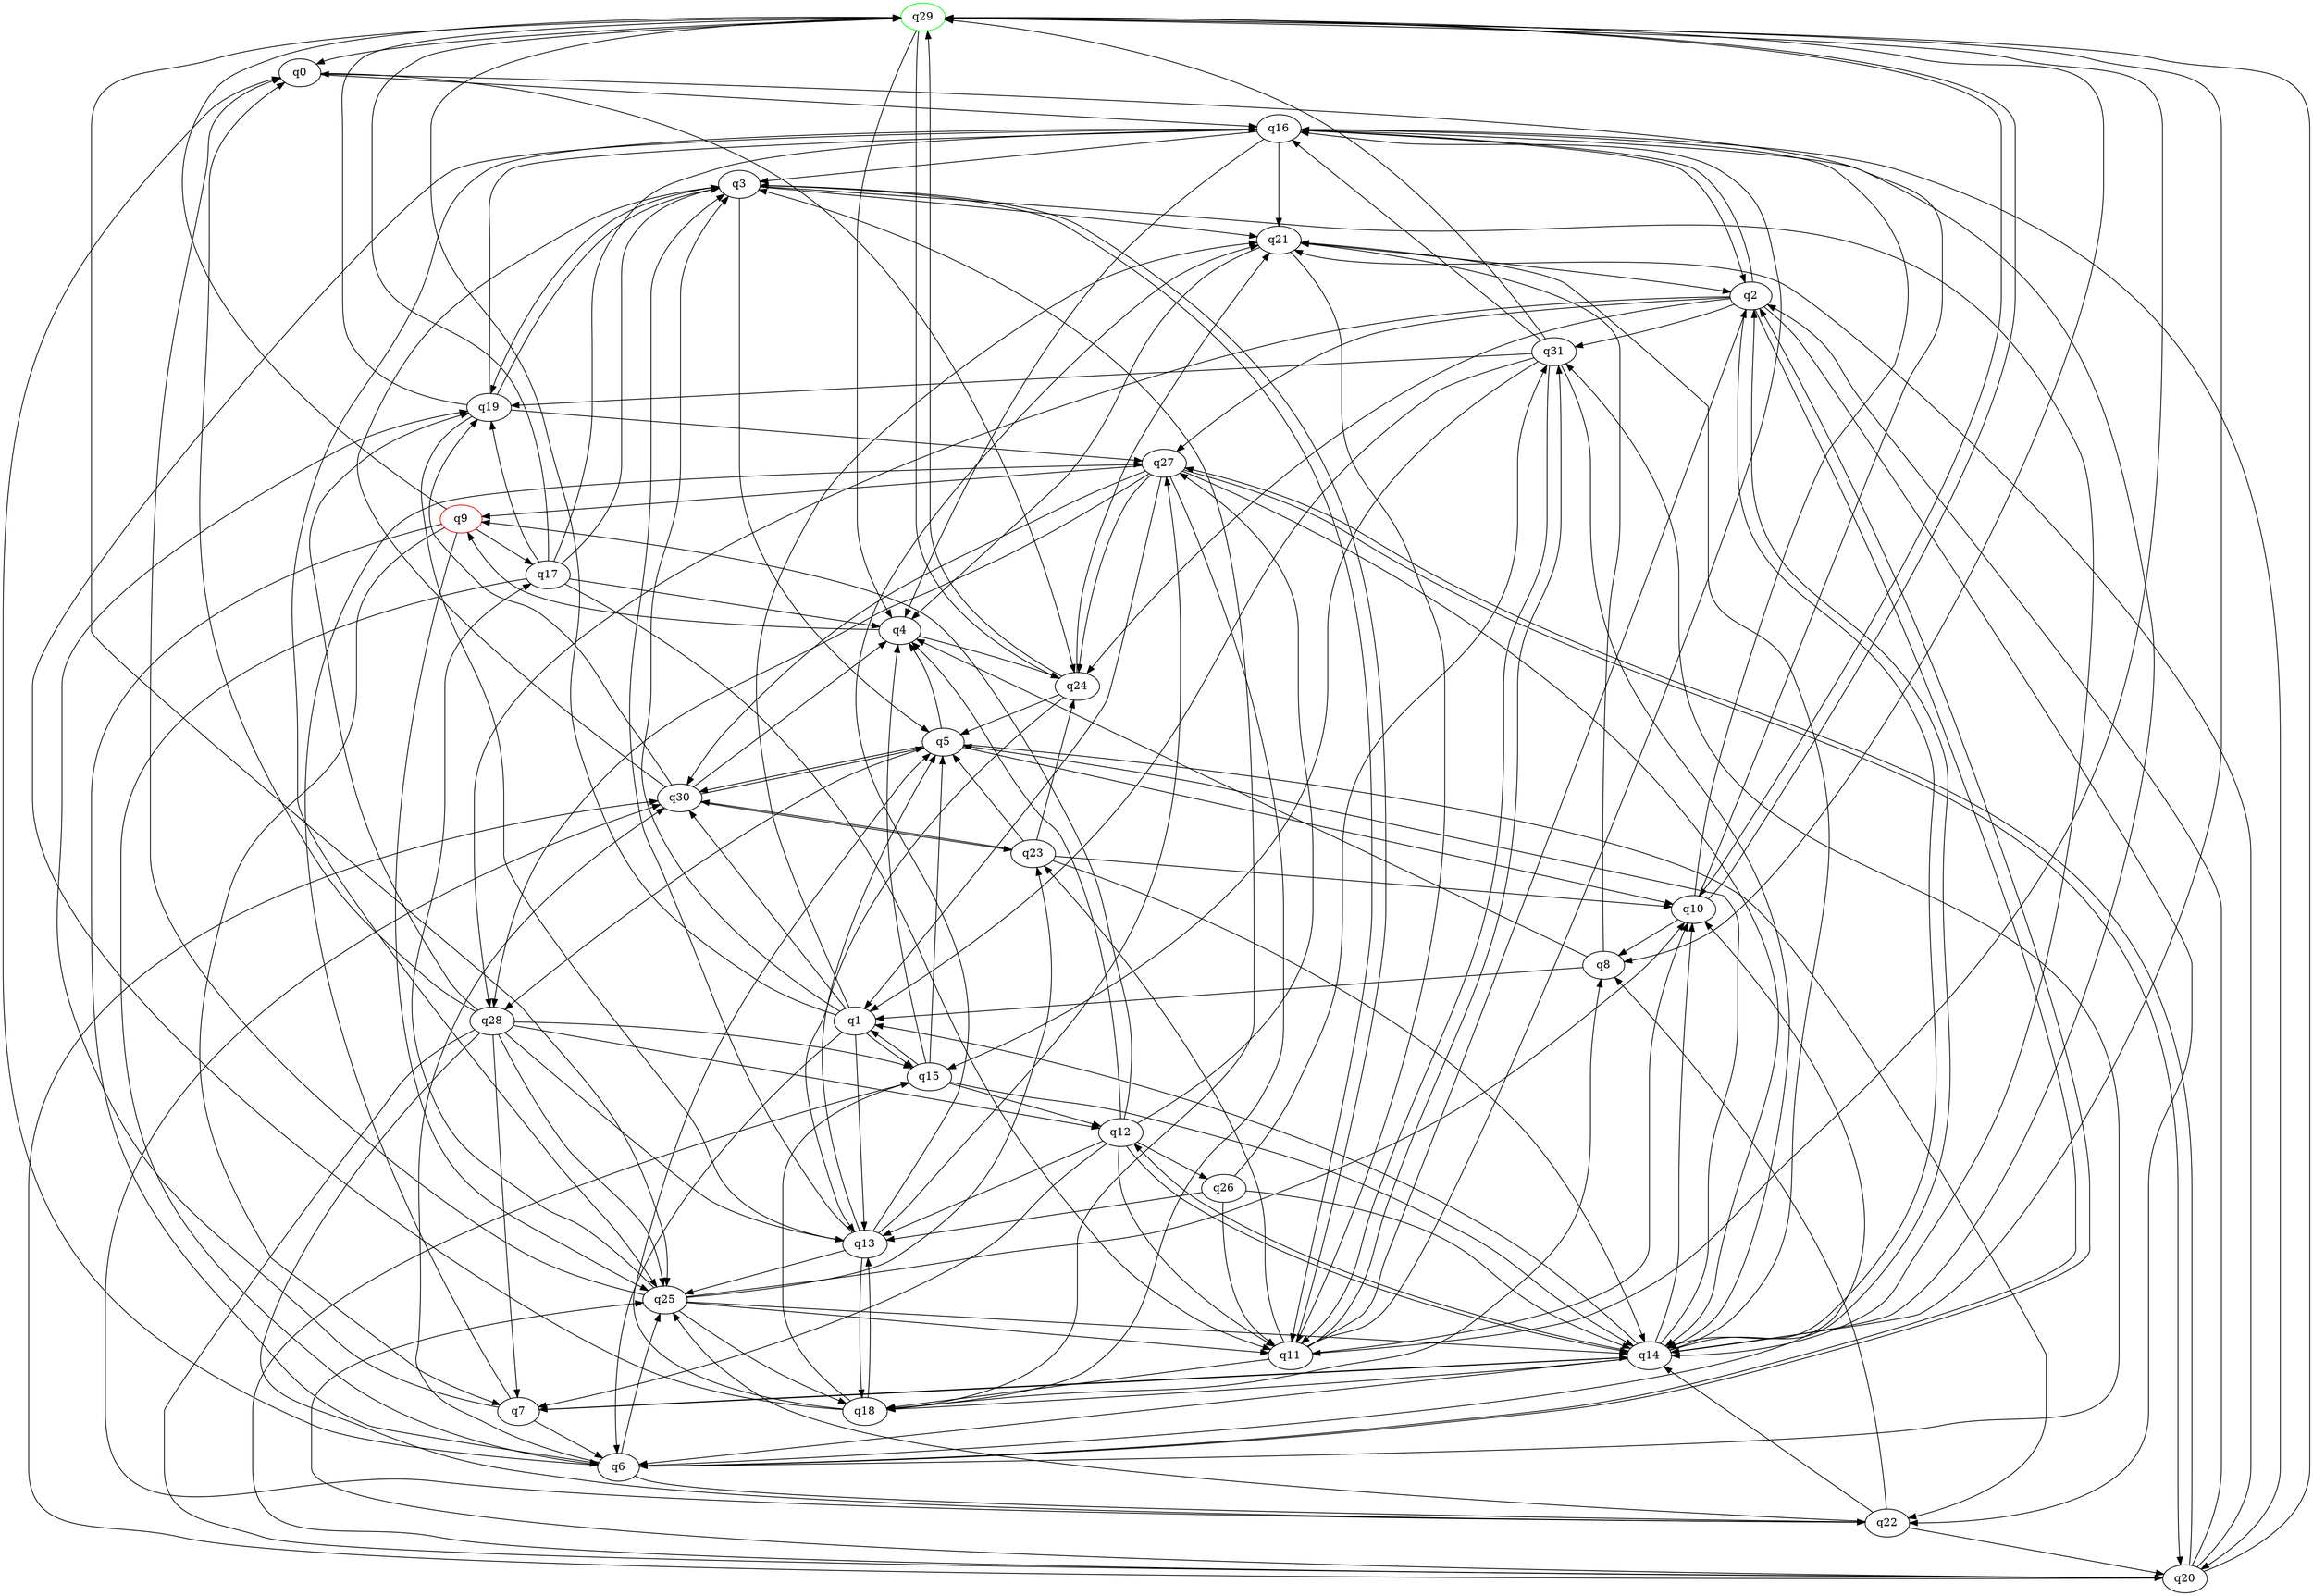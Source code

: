 digraph A{
q29 [initial=1,color=green];
q9 [final=1,color=red];
q0 -> q16;
q0 -> q24;
q1 -> q3;
q1 -> q6;
q1 -> q13;
q1 -> q15;
q1 -> q21;
q1 -> q29;
q1 -> q30;
q2 -> q6;
q2 -> q14;
q2 -> q16;
q2 -> q22;
q2 -> q24;
q2 -> q27;
q2 -> q28;
q2 -> q31;
q3 -> q5;
q3 -> q11;
q3 -> q14;
q3 -> q19;
q3 -> q21;
q4 -> q9;
q4 -> q24;
q5 -> q4;
q5 -> q10;
q5 -> q22;
q5 -> q28;
q5 -> q30;
q6 -> q0;
q6 -> q2;
q6 -> q10;
q6 -> q22;
q6 -> q25;
q6 -> q30;
q6 -> q31;
q7 -> q6;
q7 -> q14;
q7 -> q19;
q7 -> q27;
q8 -> q1;
q8 -> q4;
q8 -> q21;
q9 -> q6;
q9 -> q7;
q9 -> q17;
q9 -> q25;
q9 -> q29;
q10 -> q0;
q10 -> q8;
q10 -> q16;
q10 -> q29;
q11 -> q2;
q11 -> q3;
q11 -> q10;
q11 -> q16;
q11 -> q18;
q11 -> q23;
q11 -> q31;
q12 -> q4;
q12 -> q7;
q12 -> q9;
q12 -> q11;
q12 -> q13;
q12 -> q14;
q12 -> q26;
q12 -> q27;
q13 -> q3;
q13 -> q5;
q13 -> q18;
q13 -> q21;
q13 -> q25;
q13 -> q27;
q14 -> q1;
q14 -> q2;
q14 -> q5;
q14 -> q6;
q14 -> q7;
q14 -> q10;
q14 -> q12;
q14 -> q18;
q14 -> q21;
q14 -> q29;
q15 -> q1;
q15 -> q4;
q15 -> q5;
q15 -> q12;
q15 -> q14;
q16 -> q2;
q16 -> q3;
q16 -> q4;
q16 -> q14;
q16 -> q20;
q16 -> q21;
q16 -> q25;
q17 -> q3;
q17 -> q4;
q17 -> q6;
q17 -> q11;
q17 -> q16;
q17 -> q19;
q17 -> q29;
q18 -> q3;
q18 -> q5;
q18 -> q8;
q18 -> q13;
q18 -> q15;
q18 -> q16;
q19 -> q3;
q19 -> q13;
q19 -> q16;
q19 -> q27;
q19 -> q29;
q20 -> q2;
q20 -> q15;
q20 -> q21;
q20 -> q25;
q20 -> q27;
q20 -> q29;
q20 -> q30;
q21 -> q2;
q21 -> q4;
q21 -> q11;
q22 -> q8;
q22 -> q14;
q22 -> q20;
q22 -> q25;
q22 -> q30;
q23 -> q5;
q23 -> q10;
q23 -> q14;
q23 -> q24;
q23 -> q30;
q24 -> q5;
q24 -> q13;
q24 -> q21;
q24 -> q29;
q25 -> q0;
q25 -> q10;
q25 -> q11;
q25 -> q14;
q25 -> q17;
q25 -> q18;
q25 -> q23;
q26 -> q11;
q26 -> q13;
q26 -> q14;
q26 -> q31;
q27 -> q1;
q27 -> q9;
q27 -> q14;
q27 -> q18;
q27 -> q20;
q27 -> q24;
q27 -> q28;
q27 -> q30;
q28 -> q0;
q28 -> q7;
q28 -> q12;
q28 -> q13;
q28 -> q15;
q28 -> q19;
q28 -> q20;
q28 -> q22;
q28 -> q25;
q29 -> q0;
q29 -> q4;
q29 -> q8;
q29 -> q10;
q29 -> q11;
q29 -> q24;
q29 -> q25;
q30 -> q3;
q30 -> q4;
q30 -> q5;
q30 -> q19;
q30 -> q23;
q31 -> q1;
q31 -> q11;
q31 -> q14;
q31 -> q15;
q31 -> q16;
q31 -> q19;
q31 -> q29;
}